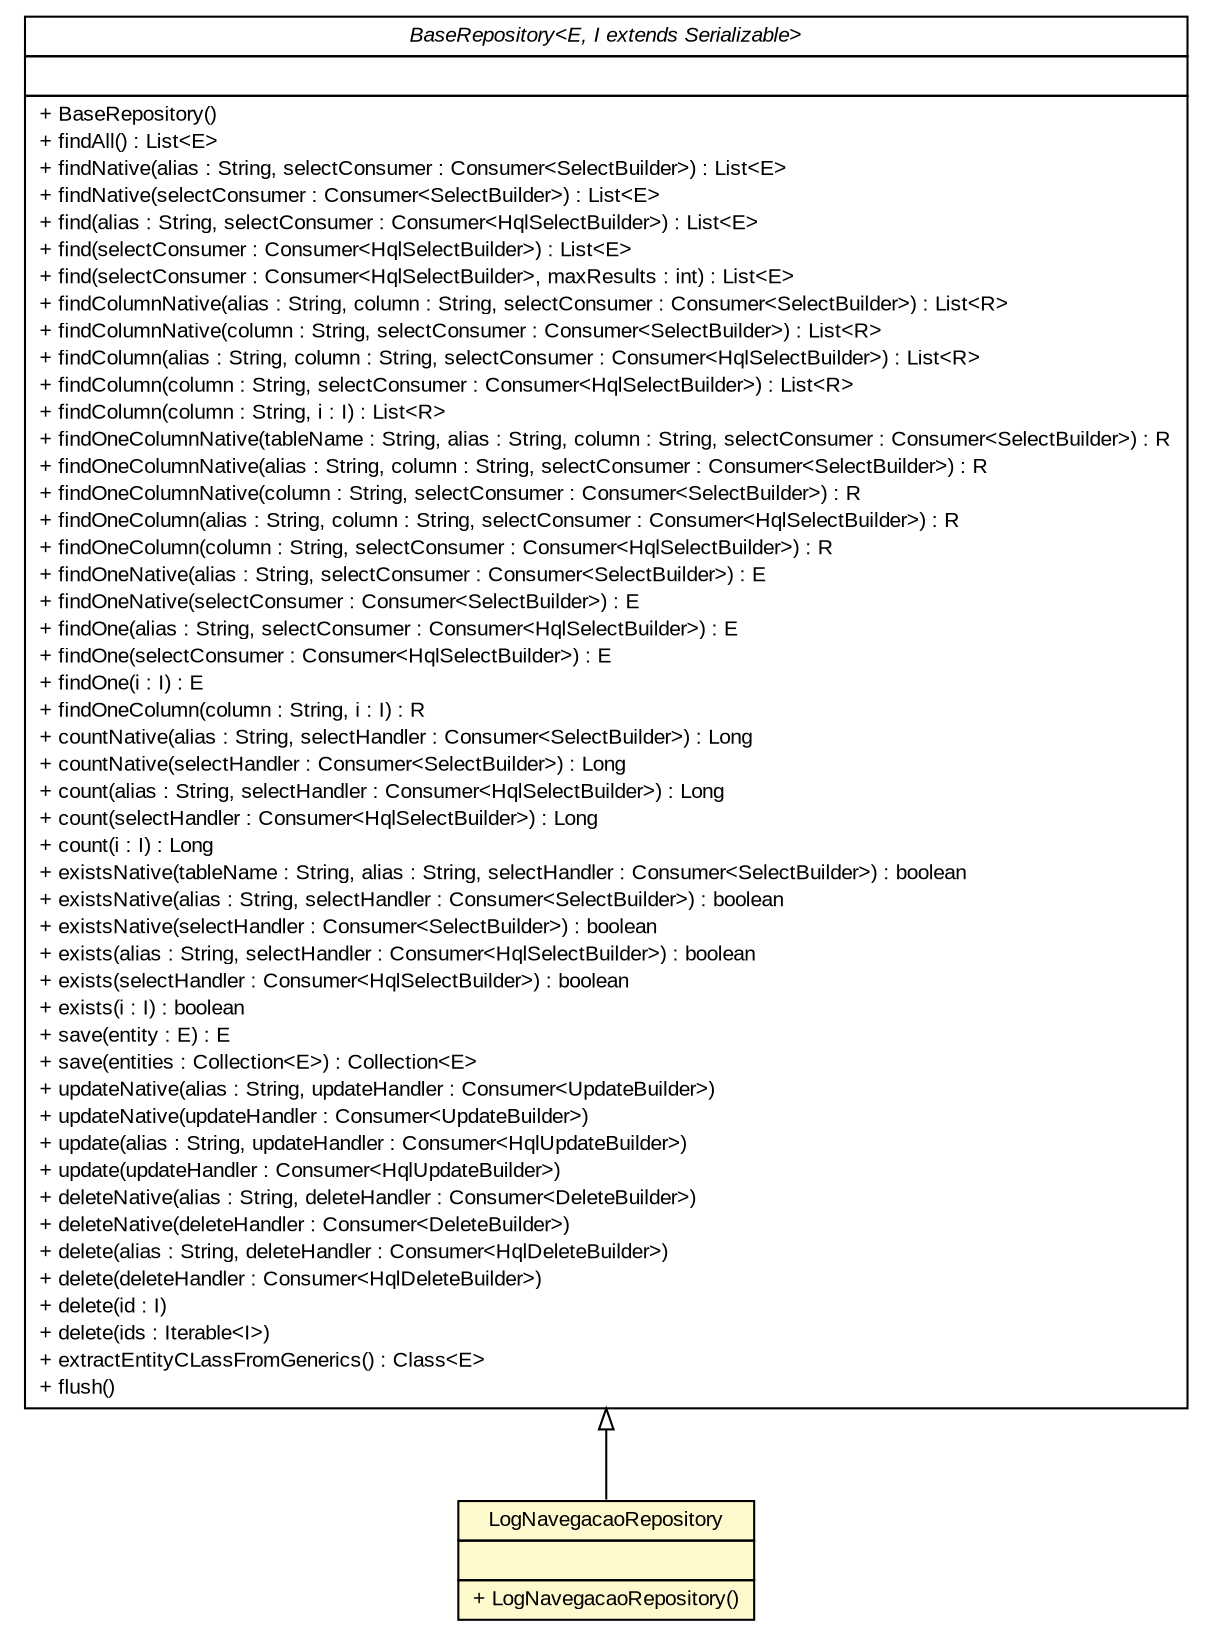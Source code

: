 #!/usr/local/bin/dot
#
# Class diagram 
# Generated by UMLGraph version R5_6 (http://www.umlgraph.org/)
#

digraph G {
	edge [fontname="arial",fontsize=10,labelfontname="arial",labelfontsize=10];
	node [fontname="arial",fontsize=10,shape=plaintext];
	nodesep=0.25;
	ranksep=0.5;
	// br.gov.to.sefaz.persistence.repository.BaseRepository<E, I extends java.io.Serializable>
	c496009 [label=<<table title="br.gov.to.sefaz.persistence.repository.BaseRepository" border="0" cellborder="1" cellspacing="0" cellpadding="2" port="p" href="../../../persistence/repository/BaseRepository.html">
		<tr><td><table border="0" cellspacing="0" cellpadding="1">
<tr><td align="center" balign="center"><font face="arial italic"> BaseRepository&lt;E, I extends Serializable&gt; </font></td></tr>
		</table></td></tr>
		<tr><td><table border="0" cellspacing="0" cellpadding="1">
<tr><td align="left" balign="left">  </td></tr>
		</table></td></tr>
		<tr><td><table border="0" cellspacing="0" cellpadding="1">
<tr><td align="left" balign="left"> + BaseRepository() </td></tr>
<tr><td align="left" balign="left"> + findAll() : List&lt;E&gt; </td></tr>
<tr><td align="left" balign="left"> + findNative(alias : String, selectConsumer : Consumer&lt;SelectBuilder&gt;) : List&lt;E&gt; </td></tr>
<tr><td align="left" balign="left"> + findNative(selectConsumer : Consumer&lt;SelectBuilder&gt;) : List&lt;E&gt; </td></tr>
<tr><td align="left" balign="left"> + find(alias : String, selectConsumer : Consumer&lt;HqlSelectBuilder&gt;) : List&lt;E&gt; </td></tr>
<tr><td align="left" balign="left"> + find(selectConsumer : Consumer&lt;HqlSelectBuilder&gt;) : List&lt;E&gt; </td></tr>
<tr><td align="left" balign="left"> + find(selectConsumer : Consumer&lt;HqlSelectBuilder&gt;, maxResults : int) : List&lt;E&gt; </td></tr>
<tr><td align="left" balign="left"> + findColumnNative(alias : String, column : String, selectConsumer : Consumer&lt;SelectBuilder&gt;) : List&lt;R&gt; </td></tr>
<tr><td align="left" balign="left"> + findColumnNative(column : String, selectConsumer : Consumer&lt;SelectBuilder&gt;) : List&lt;R&gt; </td></tr>
<tr><td align="left" balign="left"> + findColumn(alias : String, column : String, selectConsumer : Consumer&lt;HqlSelectBuilder&gt;) : List&lt;R&gt; </td></tr>
<tr><td align="left" balign="left"> + findColumn(column : String, selectConsumer : Consumer&lt;HqlSelectBuilder&gt;) : List&lt;R&gt; </td></tr>
<tr><td align="left" balign="left"> + findColumn(column : String, i : I) : List&lt;R&gt; </td></tr>
<tr><td align="left" balign="left"> + findOneColumnNative(tableName : String, alias : String, column : String, selectConsumer : Consumer&lt;SelectBuilder&gt;) : R </td></tr>
<tr><td align="left" balign="left"> + findOneColumnNative(alias : String, column : String, selectConsumer : Consumer&lt;SelectBuilder&gt;) : R </td></tr>
<tr><td align="left" balign="left"> + findOneColumnNative(column : String, selectConsumer : Consumer&lt;SelectBuilder&gt;) : R </td></tr>
<tr><td align="left" balign="left"> + findOneColumn(alias : String, column : String, selectConsumer : Consumer&lt;HqlSelectBuilder&gt;) : R </td></tr>
<tr><td align="left" balign="left"> + findOneColumn(column : String, selectConsumer : Consumer&lt;HqlSelectBuilder&gt;) : R </td></tr>
<tr><td align="left" balign="left"> + findOneNative(alias : String, selectConsumer : Consumer&lt;SelectBuilder&gt;) : E </td></tr>
<tr><td align="left" balign="left"> + findOneNative(selectConsumer : Consumer&lt;SelectBuilder&gt;) : E </td></tr>
<tr><td align="left" balign="left"> + findOne(alias : String, selectConsumer : Consumer&lt;HqlSelectBuilder&gt;) : E </td></tr>
<tr><td align="left" balign="left"> + findOne(selectConsumer : Consumer&lt;HqlSelectBuilder&gt;) : E </td></tr>
<tr><td align="left" balign="left"> + findOne(i : I) : E </td></tr>
<tr><td align="left" balign="left"> + findOneColumn(column : String, i : I) : R </td></tr>
<tr><td align="left" balign="left"> + countNative(alias : String, selectHandler : Consumer&lt;SelectBuilder&gt;) : Long </td></tr>
<tr><td align="left" balign="left"> + countNative(selectHandler : Consumer&lt;SelectBuilder&gt;) : Long </td></tr>
<tr><td align="left" balign="left"> + count(alias : String, selectHandler : Consumer&lt;HqlSelectBuilder&gt;) : Long </td></tr>
<tr><td align="left" balign="left"> + count(selectHandler : Consumer&lt;HqlSelectBuilder&gt;) : Long </td></tr>
<tr><td align="left" balign="left"> + count(i : I) : Long </td></tr>
<tr><td align="left" balign="left"> + existsNative(tableName : String, alias : String, selectHandler : Consumer&lt;SelectBuilder&gt;) : boolean </td></tr>
<tr><td align="left" balign="left"> + existsNative(alias : String, selectHandler : Consumer&lt;SelectBuilder&gt;) : boolean </td></tr>
<tr><td align="left" balign="left"> + existsNative(selectHandler : Consumer&lt;SelectBuilder&gt;) : boolean </td></tr>
<tr><td align="left" balign="left"> + exists(alias : String, selectHandler : Consumer&lt;HqlSelectBuilder&gt;) : boolean </td></tr>
<tr><td align="left" balign="left"> + exists(selectHandler : Consumer&lt;HqlSelectBuilder&gt;) : boolean </td></tr>
<tr><td align="left" balign="left"> + exists(i : I) : boolean </td></tr>
<tr><td align="left" balign="left"> + save(entity : E) : E </td></tr>
<tr><td align="left" balign="left"> + save(entities : Collection&lt;E&gt;) : Collection&lt;E&gt; </td></tr>
<tr><td align="left" balign="left"> + updateNative(alias : String, updateHandler : Consumer&lt;UpdateBuilder&gt;) </td></tr>
<tr><td align="left" balign="left"> + updateNative(updateHandler : Consumer&lt;UpdateBuilder&gt;) </td></tr>
<tr><td align="left" balign="left"> + update(alias : String, updateHandler : Consumer&lt;HqlUpdateBuilder&gt;) </td></tr>
<tr><td align="left" balign="left"> + update(updateHandler : Consumer&lt;HqlUpdateBuilder&gt;) </td></tr>
<tr><td align="left" balign="left"> + deleteNative(alias : String, deleteHandler : Consumer&lt;DeleteBuilder&gt;) </td></tr>
<tr><td align="left" balign="left"> + deleteNative(deleteHandler : Consumer&lt;DeleteBuilder&gt;) </td></tr>
<tr><td align="left" balign="left"> + delete(alias : String, deleteHandler : Consumer&lt;HqlDeleteBuilder&gt;) </td></tr>
<tr><td align="left" balign="left"> + delete(deleteHandler : Consumer&lt;HqlDeleteBuilder&gt;) </td></tr>
<tr><td align="left" balign="left"> + delete(id : I) </td></tr>
<tr><td align="left" balign="left"> + delete(ids : Iterable&lt;I&gt;) </td></tr>
<tr><td align="left" balign="left"> + extractEntityCLassFromGenerics() : Class&lt;E&gt; </td></tr>
<tr><td align="left" balign="left"> + flush() </td></tr>
		</table></td></tr>
		</table>>, URL="../../../persistence/repository/BaseRepository.html", fontname="arial", fontcolor="black", fontsize=10.0];
	// br.gov.to.sefaz.seg.persistence.repository.LogNavegacaoRepository
	c496300 [label=<<table title="br.gov.to.sefaz.seg.persistence.repository.LogNavegacaoRepository" border="0" cellborder="1" cellspacing="0" cellpadding="2" port="p" bgcolor="lemonChiffon" href="./LogNavegacaoRepository.html">
		<tr><td><table border="0" cellspacing="0" cellpadding="1">
<tr><td align="center" balign="center"> LogNavegacaoRepository </td></tr>
		</table></td></tr>
		<tr><td><table border="0" cellspacing="0" cellpadding="1">
<tr><td align="left" balign="left">  </td></tr>
		</table></td></tr>
		<tr><td><table border="0" cellspacing="0" cellpadding="1">
<tr><td align="left" balign="left"> + LogNavegacaoRepository() </td></tr>
		</table></td></tr>
		</table>>, URL="./LogNavegacaoRepository.html", fontname="arial", fontcolor="black", fontsize=10.0];
	//br.gov.to.sefaz.seg.persistence.repository.LogNavegacaoRepository extends br.gov.to.sefaz.persistence.repository.BaseRepository<br.gov.to.sefaz.seg.persistence.entity.LogNavegacao, java.lang.Long>
	c496009:p -> c496300:p [dir=back,arrowtail=empty];
}

